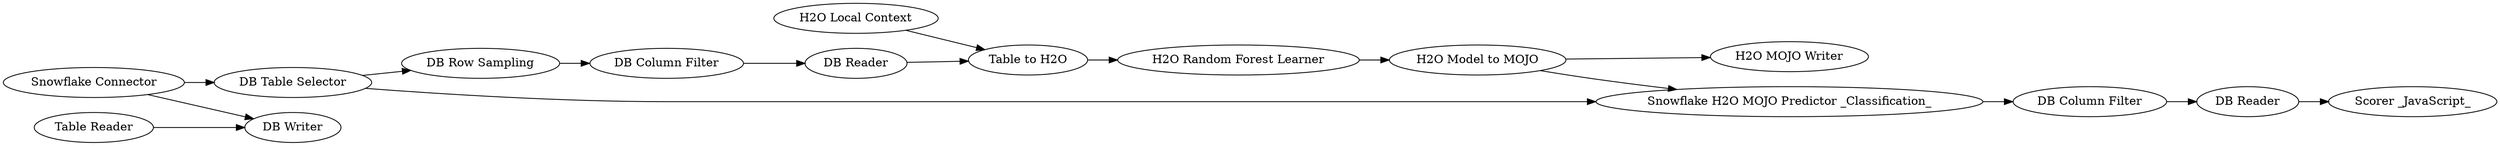 digraph {
	"-1752705732070118223_172" [label="DB Column Filter"]
	"-1752705732070118223_174" [label="H2O MOJO Writer"]
	"-1752705732070118223_163" [label="DB Row Sampling"]
	"-1752705732070118223_165" [label="Table to H2O"]
	"-1752705732070118223_161" [label="DB Table Selector"]
	"-1752705732070118223_168" [label="DB Column Filter"]
	"-1752705732070118223_162" [label="DB Reader"]
	"-1752705732070118223_164" [label="H2O Local Context"]
	"-1752705732070118223_171" [label="DB Reader"]
	"-1752705732070118223_160" [label="Snowflake Connector"]
	"-1752705732070118223_169" [label="H2O Model to MOJO"]
	"-1752705732070118223_167" [label="H2O Random Forest Learner"]
	"-1752705732070118223_170" [label="Snowflake H2O MOJO Predictor _Classification_"]
	"-1752705732070118223_181" [label="Table Reader"]
	"-1752705732070118223_191" [label="DB Writer"]
	"-1752705732070118223_173" [label="Scorer _JavaScript_"]
	"-1752705732070118223_160" -> "-1752705732070118223_191"
	"-1752705732070118223_163" -> "-1752705732070118223_168"
	"-1752705732070118223_181" -> "-1752705732070118223_191"
	"-1752705732070118223_171" -> "-1752705732070118223_173"
	"-1752705732070118223_161" -> "-1752705732070118223_170"
	"-1752705732070118223_160" -> "-1752705732070118223_161"
	"-1752705732070118223_170" -> "-1752705732070118223_172"
	"-1752705732070118223_169" -> "-1752705732070118223_174"
	"-1752705732070118223_167" -> "-1752705732070118223_169"
	"-1752705732070118223_172" -> "-1752705732070118223_171"
	"-1752705732070118223_161" -> "-1752705732070118223_163"
	"-1752705732070118223_168" -> "-1752705732070118223_162"
	"-1752705732070118223_164" -> "-1752705732070118223_165"
	"-1752705732070118223_165" -> "-1752705732070118223_167"
	"-1752705732070118223_169" -> "-1752705732070118223_170"
	"-1752705732070118223_162" -> "-1752705732070118223_165"
	rankdir=LR
}
